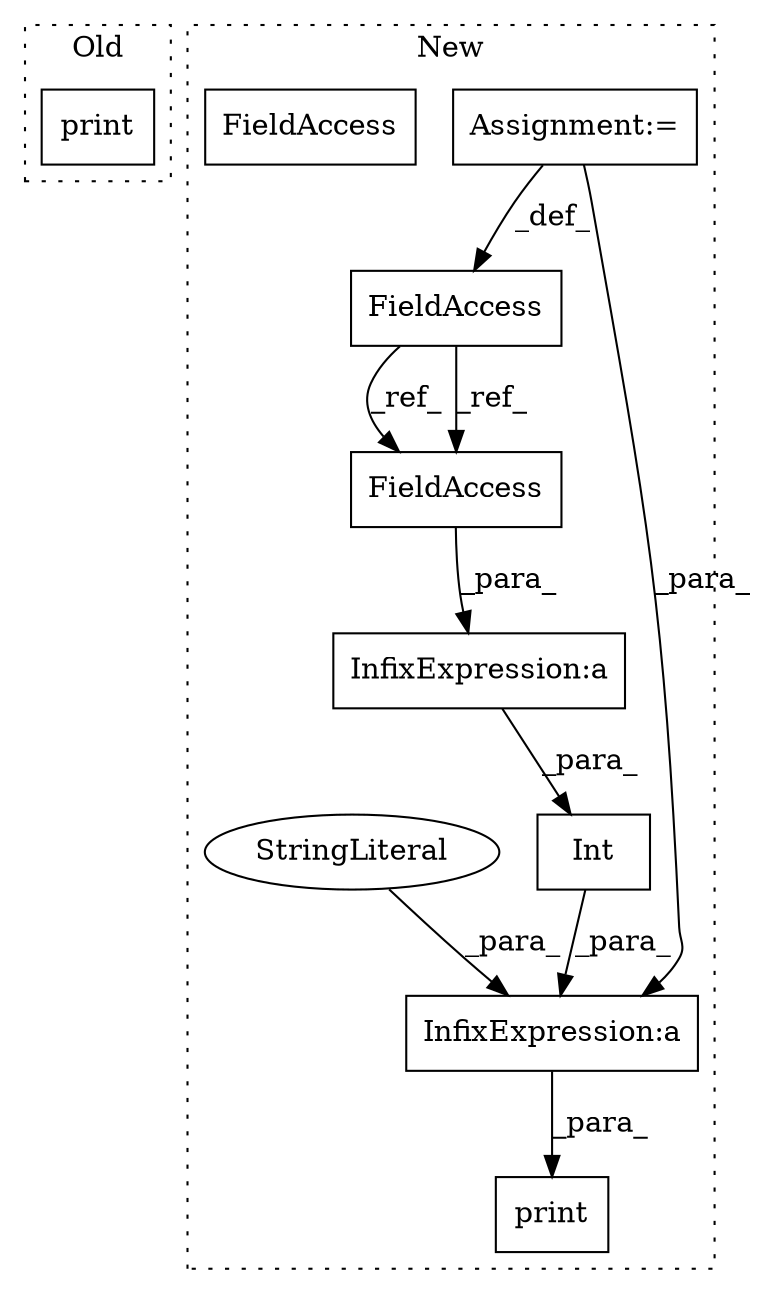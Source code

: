 digraph G {
subgraph cluster0 {
1 [label="print" a="32" s="1939,1999" l="6,1" shape="box"];
label = "Old";
style="dotted";
}
subgraph cluster1 {
2 [label="Int" a="32" s="2081,2108" l="4,1" shape="box"];
3 [label="Assignment:=" a="7" s="1935" l="2" shape="box"];
4 [label="FieldAccess" a="22" s="1924" l="11" shape="box"];
5 [label="InfixExpression:a" a="27" s="2096" l="3" shape="box"];
6 [label="InfixExpression:a" a="27" s="2078" l="3" shape="box"];
7 [label="StringLiteral" a="45" s="2060" l="18" shape="ellipse"];
8 [label="print" a="32" s="2054,2109" l="6,1" shape="box"];
9 [label="FieldAccess" a="22" s="2085" l="11" shape="box"];
10 [label="FieldAccess" a="22" s="2085" l="11" shape="box"];
label = "New";
style="dotted";
}
2 -> 6 [label="_para_"];
3 -> 6 [label="_para_"];
3 -> 4 [label="_def_"];
4 -> 10 [label="_ref_"];
4 -> 10 [label="_ref_"];
5 -> 2 [label="_para_"];
6 -> 8 [label="_para_"];
7 -> 6 [label="_para_"];
10 -> 5 [label="_para_"];
}